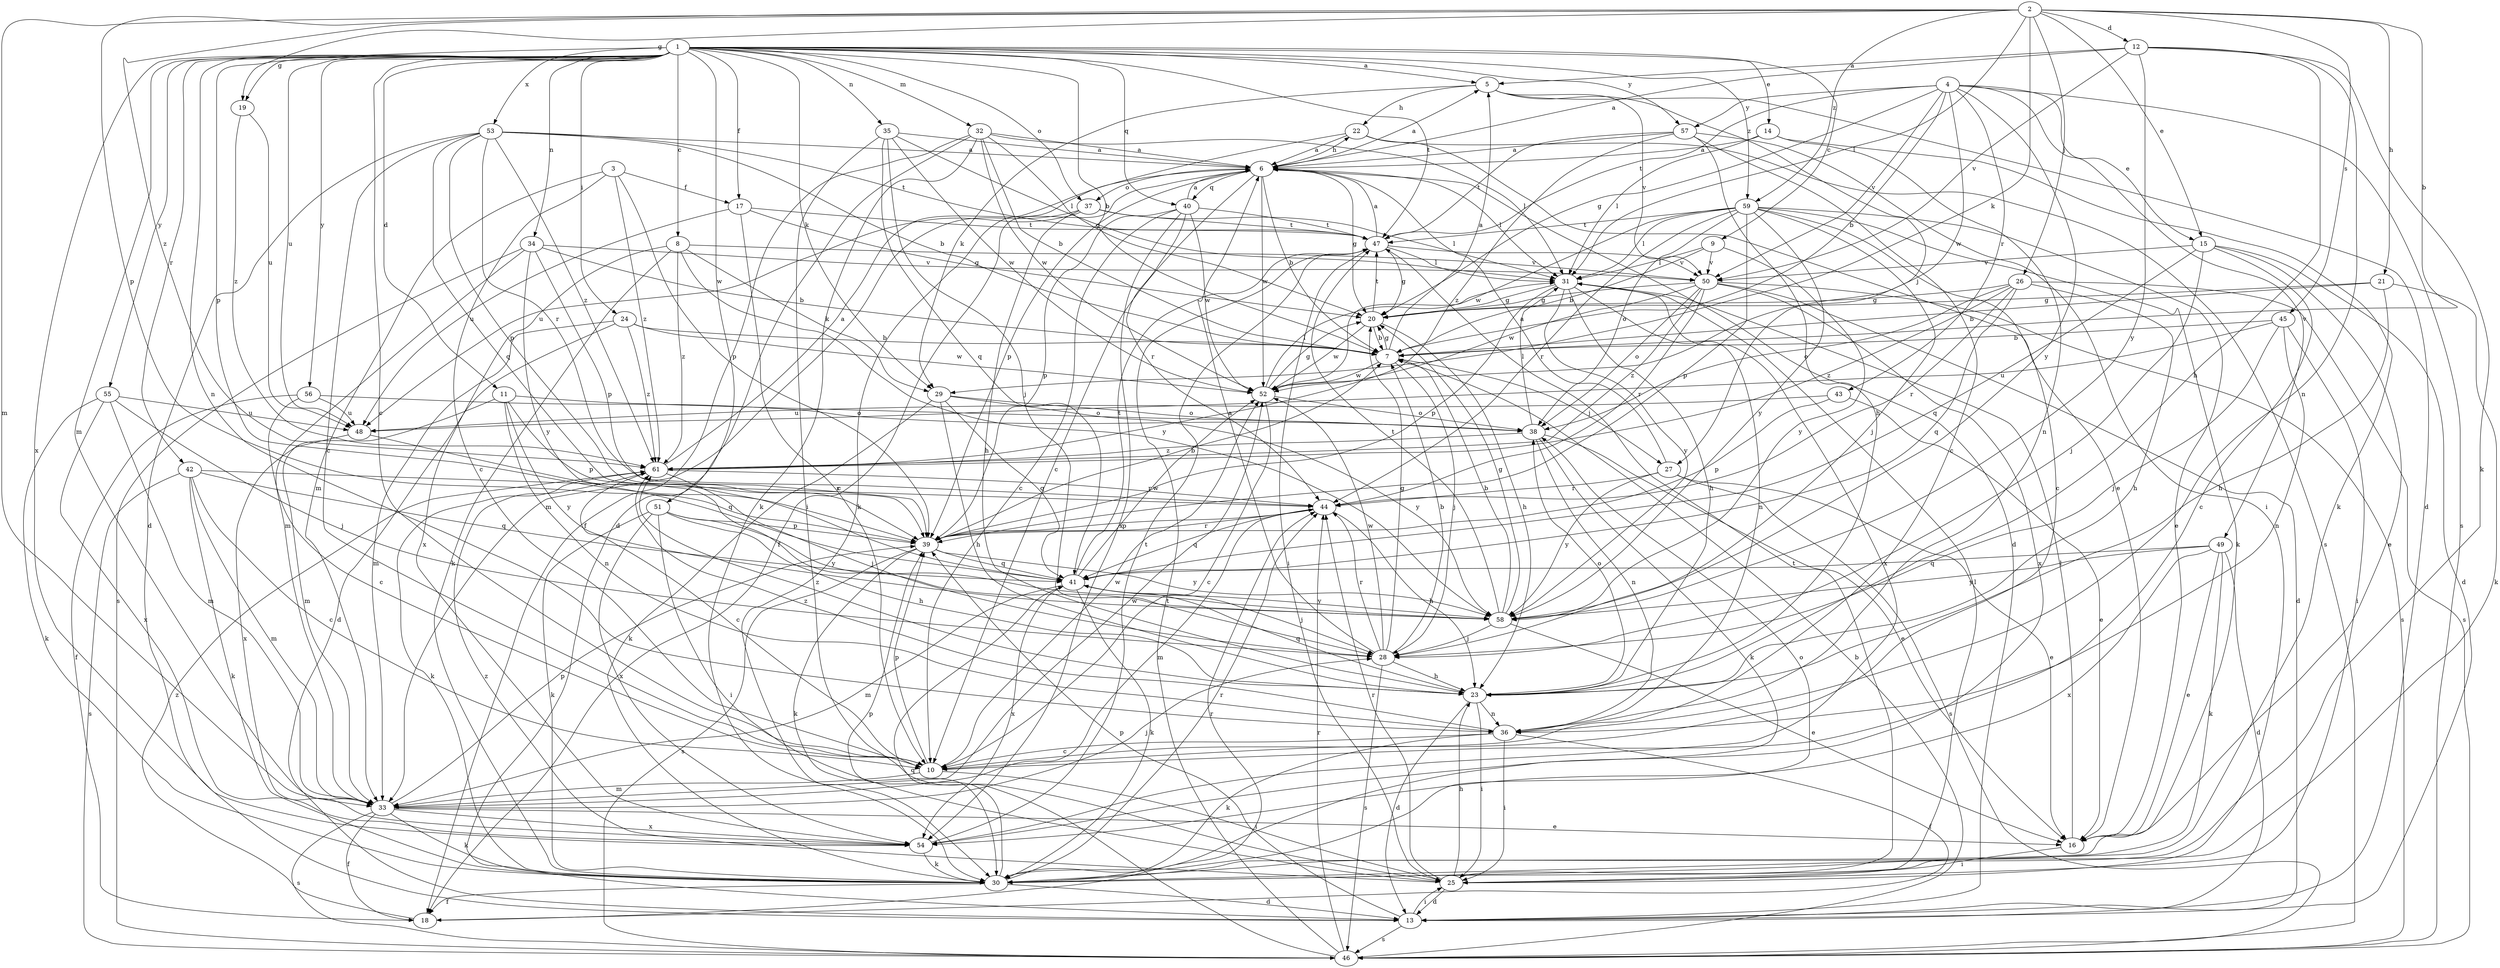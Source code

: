 strict digraph  {
	1 -> 5 [label=a];
	6 -> 5 [label=a];
	7 -> 5 [label=a];
	12 -> 5 [label=a];
	12 -> 6 [label=a];
	14 -> 6 [label=a];
	22 -> 6 [label=a];
	27 -> 6 [label=a];
	28 -> 6 [label=a];
	32 -> 6 [label=a];
	35 -> 6 [label=a];
	40 -> 6 [label=a];
	47 -> 6 [label=a];
	53 -> 6 [label=a];
	57 -> 6 [label=a];
	61 -> 6 [label=a];
	1 -> 7 [label=b];
	2 -> 7 [label=b];
	4 -> 7 [label=b];
	6 -> 7 [label=b];
	9 -> 7 [label=b];
	20 -> 7 [label=b];
	21 -> 7 [label=b];
	24 -> 7 [label=b];
	28 -> 7 [label=b];
	32 -> 7 [label=b];
	34 -> 7 [label=b];
	39 -> 7 [label=b];
	45 -> 7 [label=b];
	46 -> 7 [label=b];
	53 -> 7 [label=b];
	58 -> 7 [label=b];
	1 -> 8 [label=c];
	1 -> 9 [label=c];
	1 -> 10 [label=c];
	3 -> 10 [label=c];
	6 -> 10 [label=c];
	15 -> 10 [label=c];
	17 -> 10 [label=c];
	36 -> 10 [label=c];
	40 -> 10 [label=c];
	42 -> 10 [label=c];
	52 -> 10 [label=c];
	53 -> 10 [label=c];
	56 -> 10 [label=c];
	57 -> 10 [label=c];
	59 -> 10 [label=c];
	61 -> 10 [label=c];
	1 -> 11 [label=d];
	2 -> 12 [label=d];
	5 -> 13 [label=d];
	6 -> 13 [label=d];
	15 -> 13 [label=d];
	23 -> 13 [label=d];
	24 -> 13 [label=d];
	25 -> 13 [label=d];
	30 -> 13 [label=d];
	32 -> 13 [label=d];
	49 -> 13 [label=d];
	50 -> 13 [label=d];
	53 -> 13 [label=d];
	1 -> 14 [label=e];
	2 -> 15 [label=e];
	4 -> 15 [label=e];
	15 -> 16 [label=e];
	22 -> 16 [label=e];
	27 -> 16 [label=e];
	33 -> 16 [label=e];
	38 -> 16 [label=e];
	43 -> 16 [label=e];
	49 -> 16 [label=e];
	58 -> 16 [label=e];
	59 -> 16 [label=e];
	1 -> 17 [label=f];
	3 -> 17 [label=f];
	6 -> 18 [label=f];
	30 -> 18 [label=f];
	32 -> 18 [label=f];
	33 -> 18 [label=f];
	36 -> 18 [label=f];
	56 -> 18 [label=f];
	1 -> 19 [label=g];
	2 -> 19 [label=g];
	4 -> 20 [label=g];
	6 -> 20 [label=g];
	7 -> 20 [label=g];
	17 -> 20 [label=g];
	21 -> 20 [label=g];
	26 -> 20 [label=g];
	28 -> 20 [label=g];
	31 -> 20 [label=g];
	32 -> 20 [label=g];
	47 -> 20 [label=g];
	50 -> 20 [label=g];
	52 -> 20 [label=g];
	58 -> 20 [label=g];
	2 -> 21 [label=h];
	5 -> 22 [label=h];
	6 -> 22 [label=h];
	12 -> 23 [label=h];
	20 -> 23 [label=h];
	21 -> 23 [label=h];
	25 -> 23 [label=h];
	26 -> 23 [label=h];
	28 -> 23 [label=h];
	29 -> 23 [label=h];
	31 -> 23 [label=h];
	37 -> 23 [label=h];
	44 -> 23 [label=h];
	51 -> 23 [label=h];
	57 -> 23 [label=h];
	1 -> 24 [label=i];
	10 -> 25 [label=i];
	13 -> 25 [label=i];
	16 -> 25 [label=i];
	23 -> 25 [label=i];
	35 -> 25 [label=i];
	36 -> 25 [label=i];
	45 -> 25 [label=i];
	47 -> 25 [label=i];
	51 -> 25 [label=i];
	57 -> 25 [label=i];
	2 -> 26 [label=j];
	5 -> 27 [label=j];
	7 -> 27 [label=j];
	7 -> 28 [label=j];
	15 -> 28 [label=j];
	33 -> 28 [label=j];
	35 -> 28 [label=j];
	41 -> 28 [label=j];
	45 -> 28 [label=j];
	55 -> 28 [label=j];
	58 -> 28 [label=j];
	59 -> 28 [label=j];
	61 -> 28 [label=j];
	1 -> 29 [label=k];
	2 -> 29 [label=k];
	5 -> 29 [label=k];
	8 -> 29 [label=k];
	8 -> 30 [label=k];
	12 -> 30 [label=k];
	14 -> 30 [label=k];
	21 -> 30 [label=k];
	22 -> 30 [label=k];
	29 -> 30 [label=k];
	32 -> 30 [label=k];
	33 -> 30 [label=k];
	36 -> 30 [label=k];
	38 -> 30 [label=k];
	39 -> 30 [label=k];
	41 -> 30 [label=k];
	42 -> 30 [label=k];
	49 -> 30 [label=k];
	51 -> 30 [label=k];
	54 -> 30 [label=k];
	55 -> 30 [label=k];
	59 -> 30 [label=k];
	61 -> 30 [label=k];
	2 -> 31 [label=l];
	6 -> 31 [label=l];
	9 -> 31 [label=l];
	14 -> 31 [label=l];
	16 -> 31 [label=l];
	25 -> 31 [label=l];
	32 -> 31 [label=l];
	35 -> 31 [label=l];
	37 -> 31 [label=l];
	38 -> 31 [label=l];
	47 -> 31 [label=l];
	52 -> 31 [label=l];
	59 -> 31 [label=l];
	1 -> 32 [label=m];
	1 -> 33 [label=m];
	2 -> 33 [label=m];
	3 -> 33 [label=m];
	10 -> 33 [label=m];
	11 -> 33 [label=m];
	24 -> 33 [label=m];
	34 -> 33 [label=m];
	37 -> 33 [label=m];
	41 -> 33 [label=m];
	42 -> 33 [label=m];
	44 -> 33 [label=m];
	55 -> 33 [label=m];
	1 -> 34 [label=n];
	1 -> 35 [label=n];
	1 -> 36 [label=n];
	11 -> 36 [label=n];
	12 -> 36 [label=n];
	14 -> 36 [label=n];
	23 -> 36 [label=n];
	31 -> 36 [label=n];
	38 -> 36 [label=n];
	45 -> 36 [label=n];
	1 -> 37 [label=o];
	6 -> 37 [label=o];
	11 -> 38 [label=o];
	23 -> 38 [label=o];
	26 -> 38 [label=o];
	29 -> 38 [label=o];
	30 -> 38 [label=o];
	50 -> 38 [label=o];
	52 -> 38 [label=o];
	56 -> 38 [label=o];
	59 -> 38 [label=o];
	1 -> 39 [label=p];
	2 -> 39 [label=p];
	3 -> 39 [label=p];
	6 -> 39 [label=p];
	10 -> 39 [label=p];
	11 -> 39 [label=p];
	13 -> 39 [label=p];
	30 -> 39 [label=p];
	31 -> 39 [label=p];
	33 -> 39 [label=p];
	34 -> 39 [label=p];
	40 -> 39 [label=p];
	43 -> 39 [label=p];
	44 -> 39 [label=p];
	51 -> 39 [label=p];
	53 -> 39 [label=p];
	59 -> 39 [label=p];
	1 -> 40 [label=q];
	6 -> 40 [label=q];
	15 -> 41 [label=q];
	23 -> 41 [label=q];
	26 -> 41 [label=q];
	29 -> 41 [label=q];
	35 -> 41 [label=q];
	39 -> 41 [label=q];
	42 -> 41 [label=q];
	44 -> 41 [label=q];
	46 -> 41 [label=q];
	48 -> 41 [label=q];
	49 -> 41 [label=q];
	53 -> 41 [label=q];
	1 -> 42 [label=r];
	4 -> 43 [label=r];
	18 -> 44 [label=r];
	25 -> 44 [label=r];
	26 -> 44 [label=r];
	27 -> 44 [label=r];
	28 -> 44 [label=r];
	30 -> 44 [label=r];
	39 -> 44 [label=r];
	40 -> 44 [label=r];
	42 -> 44 [label=r];
	46 -> 44 [label=r];
	50 -> 44 [label=r];
	53 -> 44 [label=r];
	59 -> 44 [label=r];
	59 -> 44 [label=r];
	61 -> 44 [label=r];
	2 -> 45 [label=s];
	4 -> 46 [label=s];
	13 -> 46 [label=s];
	22 -> 46 [label=s];
	26 -> 46 [label=s];
	27 -> 46 [label=s];
	28 -> 46 [label=s];
	33 -> 46 [label=s];
	34 -> 46 [label=s];
	39 -> 46 [label=s];
	42 -> 46 [label=s];
	50 -> 46 [label=s];
	1 -> 47 [label=t];
	4 -> 47 [label=t];
	17 -> 47 [label=t];
	20 -> 47 [label=t];
	25 -> 47 [label=t];
	37 -> 47 [label=t];
	40 -> 47 [label=t];
	41 -> 47 [label=t];
	46 -> 47 [label=t];
	53 -> 47 [label=t];
	54 -> 47 [label=t];
	57 -> 47 [label=t];
	58 -> 47 [label=t];
	59 -> 47 [label=t];
	1 -> 48 [label=u];
	17 -> 48 [label=u];
	19 -> 48 [label=u];
	37 -> 48 [label=u];
	43 -> 48 [label=u];
	45 -> 48 [label=u];
	55 -> 48 [label=u];
	56 -> 48 [label=u];
	4 -> 49 [label=v];
	4 -> 50 [label=v];
	5 -> 50 [label=v];
	8 -> 50 [label=v];
	9 -> 50 [label=v];
	12 -> 50 [label=v];
	15 -> 50 [label=v];
	34 -> 50 [label=v];
	47 -> 50 [label=v];
	1 -> 51 [label=w];
	4 -> 52 [label=w];
	6 -> 52 [label=w];
	7 -> 52 [label=w];
	10 -> 52 [label=w];
	20 -> 52 [label=w];
	24 -> 52 [label=w];
	28 -> 52 [label=w];
	32 -> 52 [label=w];
	33 -> 52 [label=w];
	35 -> 52 [label=w];
	40 -> 52 [label=w];
	41 -> 52 [label=w];
	50 -> 52 [label=w];
	59 -> 52 [label=w];
	1 -> 53 [label=x];
	1 -> 54 [label=x];
	8 -> 54 [label=x];
	31 -> 54 [label=x];
	33 -> 54 [label=x];
	40 -> 54 [label=x];
	41 -> 54 [label=x];
	48 -> 54 [label=x];
	49 -> 54 [label=x];
	50 -> 54 [label=x];
	51 -> 54 [label=x];
	55 -> 54 [label=x];
	1 -> 55 [label=y];
	1 -> 56 [label=y];
	1 -> 57 [label=y];
	4 -> 57 [label=y];
	4 -> 58 [label=y];
	8 -> 58 [label=y];
	9 -> 58 [label=y];
	11 -> 58 [label=y];
	12 -> 58 [label=y];
	27 -> 58 [label=y];
	29 -> 58 [label=y];
	31 -> 58 [label=y];
	34 -> 58 [label=y];
	39 -> 58 [label=y];
	41 -> 58 [label=y];
	49 -> 58 [label=y];
	51 -> 58 [label=y];
	59 -> 58 [label=y];
	1 -> 59 [label=z];
	2 -> 59 [label=z];
	2 -> 61 [label=z];
	3 -> 61 [label=z];
	8 -> 61 [label=z];
	18 -> 61 [label=z];
	19 -> 61 [label=z];
	23 -> 61 [label=z];
	24 -> 61 [label=z];
	25 -> 61 [label=z];
	26 -> 61 [label=z];
	36 -> 61 [label=z];
	38 -> 61 [label=z];
	50 -> 61 [label=z];
	53 -> 61 [label=z];
	57 -> 61 [label=z];
}

